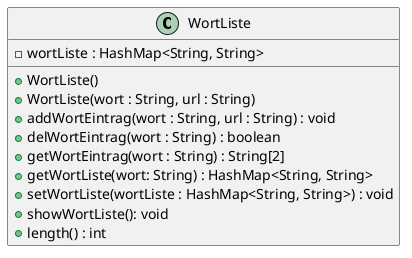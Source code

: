 @startuml
'https://plantuml.com/class-diagram


class WortListe {
- wortListe : HashMap<String, String>

+ WortListe()
+ WortListe(wort : String, url : String)
+ addWortEintrag(wort : String, url : String) : void
+ delWortEintrag(wort : String) : boolean
+ getWortEintrag(wort : String) : String[2]
+ getWortListe(wort: String) : HashMap<String, String>
+ setWortListe(wortListe : HashMap<String, String>) : void
+ showWortListe(): void
+ length() : int
}

@enduml
